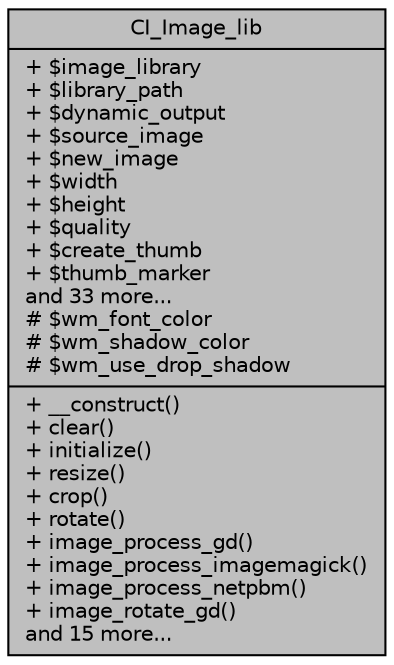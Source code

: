 digraph "CI_Image_lib"
{
 // LATEX_PDF_SIZE
  edge [fontname="Helvetica",fontsize="10",labelfontname="Helvetica",labelfontsize="10"];
  node [fontname="Helvetica",fontsize="10",shape=record];
  Node1 [label="{CI_Image_lib\n|+ $image_library\l+ $library_path\l+ $dynamic_output\l+ $source_image\l+ $new_image\l+ $width\l+ $height\l+ $quality\l+ $create_thumb\l+ $thumb_marker\land 33 more...\l# $wm_font_color\l# $wm_shadow_color\l# $wm_use_drop_shadow\l|+ __construct()\l+ clear()\l+ initialize()\l+ resize()\l+ crop()\l+ rotate()\l+ image_process_gd()\l+ image_process_imagemagick()\l+ image_process_netpbm()\l+ image_rotate_gd()\land 15 more...\l}",height=0.2,width=0.4,color="black", fillcolor="grey75", style="filled", fontcolor="black",tooltip=" "];
}
